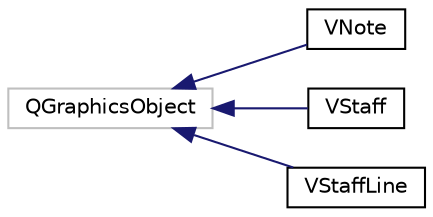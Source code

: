 digraph "Graphical Class Hierarchy"
{
  edge [fontname="Helvetica",fontsize="10",labelfontname="Helvetica",labelfontsize="10"];
  node [fontname="Helvetica",fontsize="10",shape=record];
  rankdir="LR";
  Node1 [label="QGraphicsObject",height=0.2,width=0.4,color="grey75", fillcolor="white", style="filled"];
  Node1 -> Node2 [dir="back",color="midnightblue",fontsize="10",style="solid",fontname="Helvetica"];
  Node2 [label="VNote",height=0.2,width=0.4,color="black", fillcolor="white", style="filled",URL="$class_v_note.html"];
  Node1 -> Node3 [dir="back",color="midnightblue",fontsize="10",style="solid",fontname="Helvetica"];
  Node3 [label="VStaff",height=0.2,width=0.4,color="black", fillcolor="white", style="filled",URL="$class_v_staff.html"];
  Node1 -> Node4 [dir="back",color="midnightblue",fontsize="10",style="solid",fontname="Helvetica"];
  Node4 [label="VStaffLine",height=0.2,width=0.4,color="black", fillcolor="white", style="filled",URL="$class_v_staff_line.html"];
}
